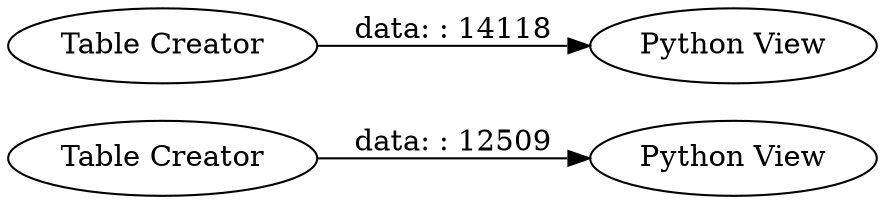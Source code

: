 digraph {
	"7165917274384944183_8" [label="Python View"]
	"7165917274384944183_7" [label="Python View"]
	"7165917274384944183_1" [label="Table Creator"]
	"7165917274384944183_4" [label="Table Creator"]
	"7165917274384944183_1" -> "7165917274384944183_7" [label="data: : 14118"]
	"7165917274384944183_4" -> "7165917274384944183_8" [label="data: : 12509"]
	rankdir=LR
}
